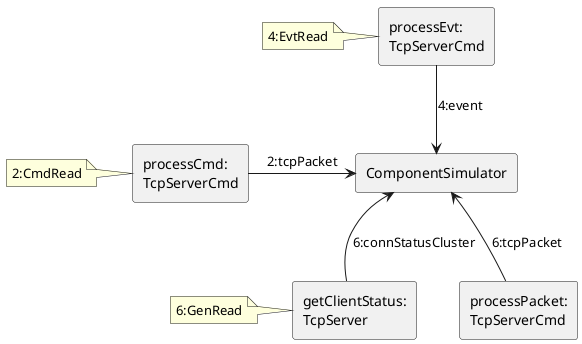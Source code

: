 @startuml
skinparam linestyle ortho
rectangle "getClientStatus:\nTcpServer" as GCS
rectangle "ComponentSimulator" as CS
rectangle "processCmd:\nTcpServerCmd" as PCM
rectangle "processEvt:\nTcpServerCmd" as PEVT
rectangle "processPacket:\nTcpServerCmd" as PRPK
 
note left of PCM : 2:CmdRead
PCM -right-> CS: 2:tcpPacket
 
note left of PEVT : 4:EvtRead
PEVT -down-> CS: 4:event
 
note left of GCS : 6:GenRead
GCS -up-> CS: 6:connStatusCluster
PRPK -up-> CS: 6:tcpPacket
@enduml